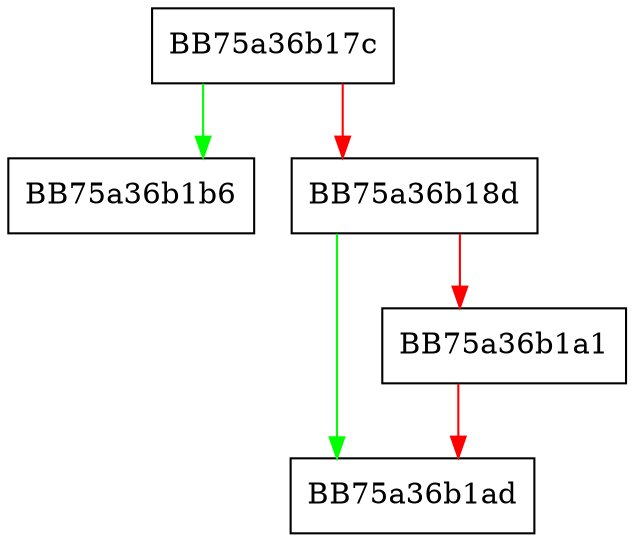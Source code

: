 digraph GetThreatAdviceId {
  node [shape="box"];
  graph [splines=ortho];
  BB75a36b17c -> BB75a36b1b6 [color="green"];
  BB75a36b17c -> BB75a36b18d [color="red"];
  BB75a36b18d -> BB75a36b1ad [color="green"];
  BB75a36b18d -> BB75a36b1a1 [color="red"];
  BB75a36b1a1 -> BB75a36b1ad [color="red"];
}